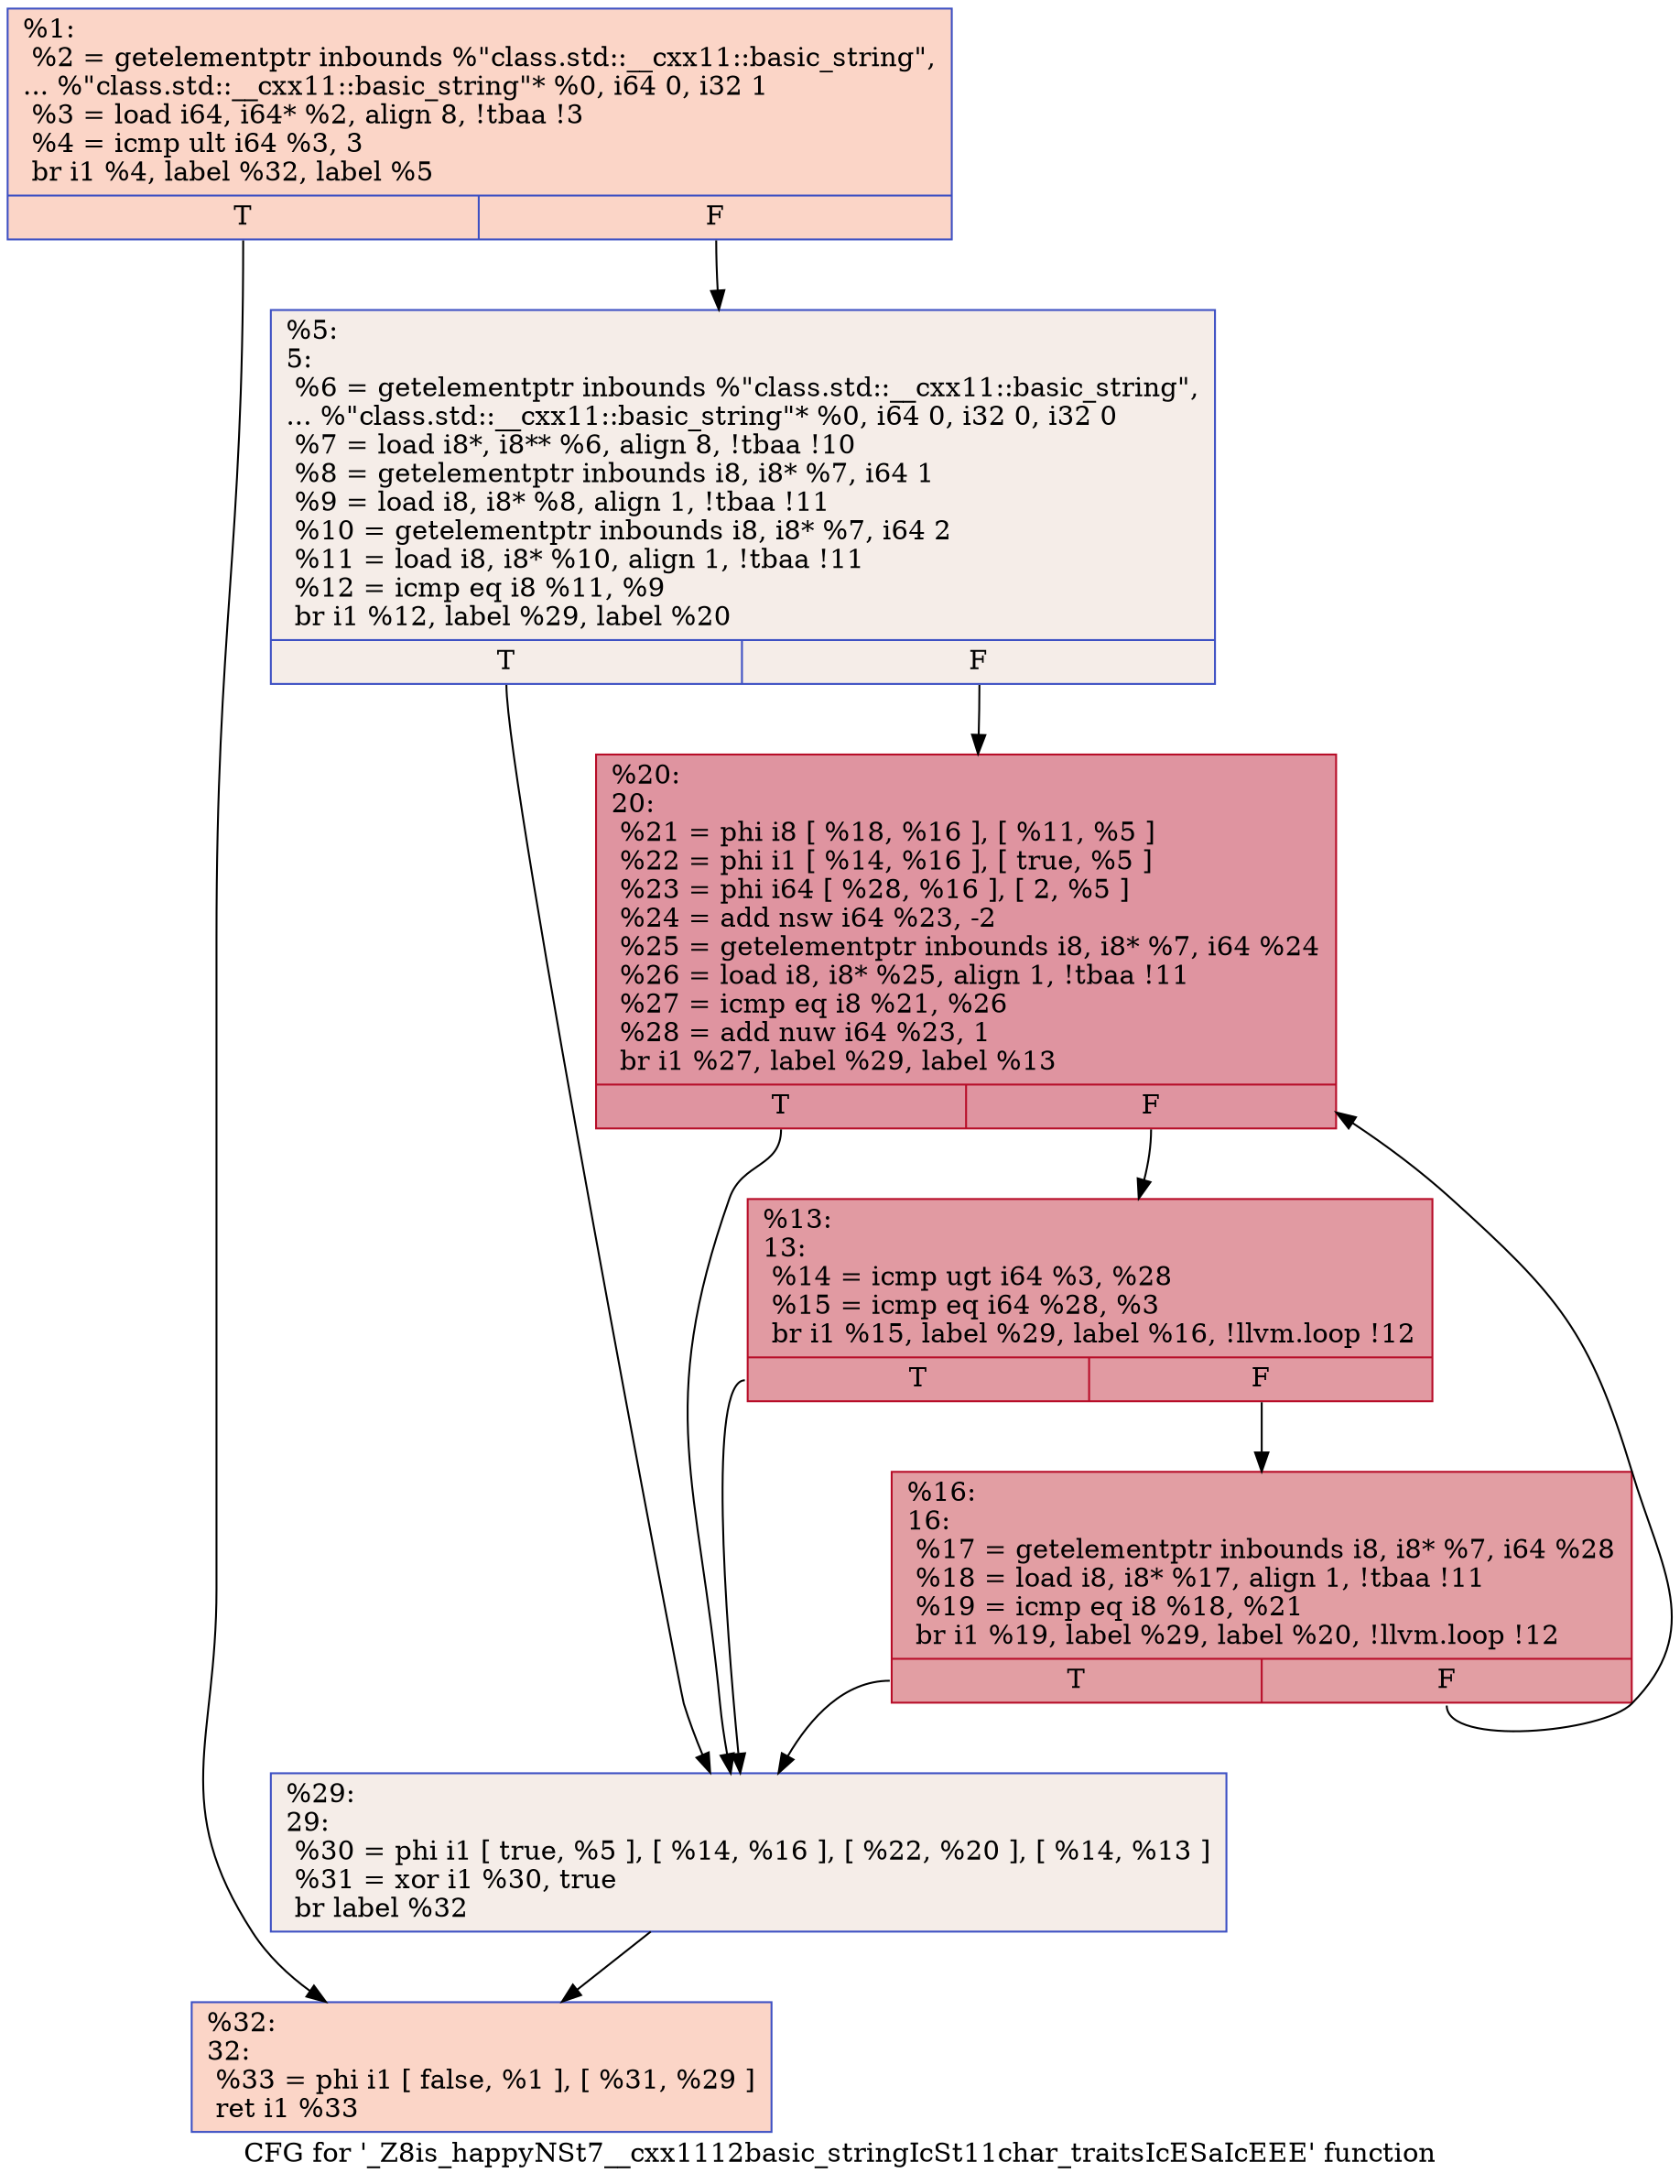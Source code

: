 digraph "CFG for '_Z8is_happyNSt7__cxx1112basic_stringIcSt11char_traitsIcESaIcEEE' function" {
	label="CFG for '_Z8is_happyNSt7__cxx1112basic_stringIcSt11char_traitsIcESaIcEEE' function";

	Node0x561a3b3bfea0 [shape=record,color="#3d50c3ff", style=filled, fillcolor="#f5a08170",label="{%1:\l  %2 = getelementptr inbounds %\"class.std::__cxx11::basic_string\",\l... %\"class.std::__cxx11::basic_string\"* %0, i64 0, i32 1\l  %3 = load i64, i64* %2, align 8, !tbaa !3\l  %4 = icmp ult i64 %3, 3\l  br i1 %4, label %32, label %5\l|{<s0>T|<s1>F}}"];
	Node0x561a3b3bfea0:s0 -> Node0x561a3b3c1960;
	Node0x561a3b3bfea0:s1 -> Node0x561a3b3c19f0;
	Node0x561a3b3c19f0 [shape=record,color="#3d50c3ff", style=filled, fillcolor="#e8d6cc70",label="{%5:\l5:                                                \l  %6 = getelementptr inbounds %\"class.std::__cxx11::basic_string\",\l... %\"class.std::__cxx11::basic_string\"* %0, i64 0, i32 0, i32 0\l  %7 = load i8*, i8** %6, align 8, !tbaa !10\l  %8 = getelementptr inbounds i8, i8* %7, i64 1\l  %9 = load i8, i8* %8, align 1, !tbaa !11\l  %10 = getelementptr inbounds i8, i8* %7, i64 2\l  %11 = load i8, i8* %10, align 1, !tbaa !11\l  %12 = icmp eq i8 %11, %9\l  br i1 %12, label %29, label %20\l|{<s0>T|<s1>F}}"];
	Node0x561a3b3c19f0:s0 -> Node0x561a3b3c1910;
	Node0x561a3b3c19f0:s1 -> Node0x561a3b3c2770;
	Node0x561a3b3c28b0 [shape=record,color="#b70d28ff", style=filled, fillcolor="#bb1b2c70",label="{%13:\l13:                                               \l  %14 = icmp ugt i64 %3, %28\l  %15 = icmp eq i64 %28, %3\l  br i1 %15, label %29, label %16, !llvm.loop !12\l|{<s0>T|<s1>F}}"];
	Node0x561a3b3c28b0:s0 -> Node0x561a3b3c1910;
	Node0x561a3b3c28b0:s1 -> Node0x561a3b3c2a90;
	Node0x561a3b3c2a90 [shape=record,color="#b70d28ff", style=filled, fillcolor="#be242e70",label="{%16:\l16:                                               \l  %17 = getelementptr inbounds i8, i8* %7, i64 %28\l  %18 = load i8, i8* %17, align 1, !tbaa !11\l  %19 = icmp eq i8 %18, %21\l  br i1 %19, label %29, label %20, !llvm.loop !12\l|{<s0>T|<s1>F}}"];
	Node0x561a3b3c2a90:s0 -> Node0x561a3b3c1910;
	Node0x561a3b3c2a90:s1 -> Node0x561a3b3c2770;
	Node0x561a3b3c2770 [shape=record,color="#b70d28ff", style=filled, fillcolor="#b70d2870",label="{%20:\l20:                                               \l  %21 = phi i8 [ %18, %16 ], [ %11, %5 ]\l  %22 = phi i1 [ %14, %16 ], [ true, %5 ]\l  %23 = phi i64 [ %28, %16 ], [ 2, %5 ]\l  %24 = add nsw i64 %23, -2\l  %25 = getelementptr inbounds i8, i8* %7, i64 %24\l  %26 = load i8, i8* %25, align 1, !tbaa !11\l  %27 = icmp eq i8 %21, %26\l  %28 = add nuw i64 %23, 1\l  br i1 %27, label %29, label %13\l|{<s0>T|<s1>F}}"];
	Node0x561a3b3c2770:s0 -> Node0x561a3b3c1910;
	Node0x561a3b3c2770:s1 -> Node0x561a3b3c28b0;
	Node0x561a3b3c1910 [shape=record,color="#3d50c3ff", style=filled, fillcolor="#e8d6cc70",label="{%29:\l29:                                               \l  %30 = phi i1 [ true, %5 ], [ %14, %16 ], [ %22, %20 ], [ %14, %13 ]\l  %31 = xor i1 %30, true\l  br label %32\l}"];
	Node0x561a3b3c1910 -> Node0x561a3b3c1960;
	Node0x561a3b3c1960 [shape=record,color="#3d50c3ff", style=filled, fillcolor="#f5a08170",label="{%32:\l32:                                               \l  %33 = phi i1 [ false, %1 ], [ %31, %29 ]\l  ret i1 %33\l}"];
}
